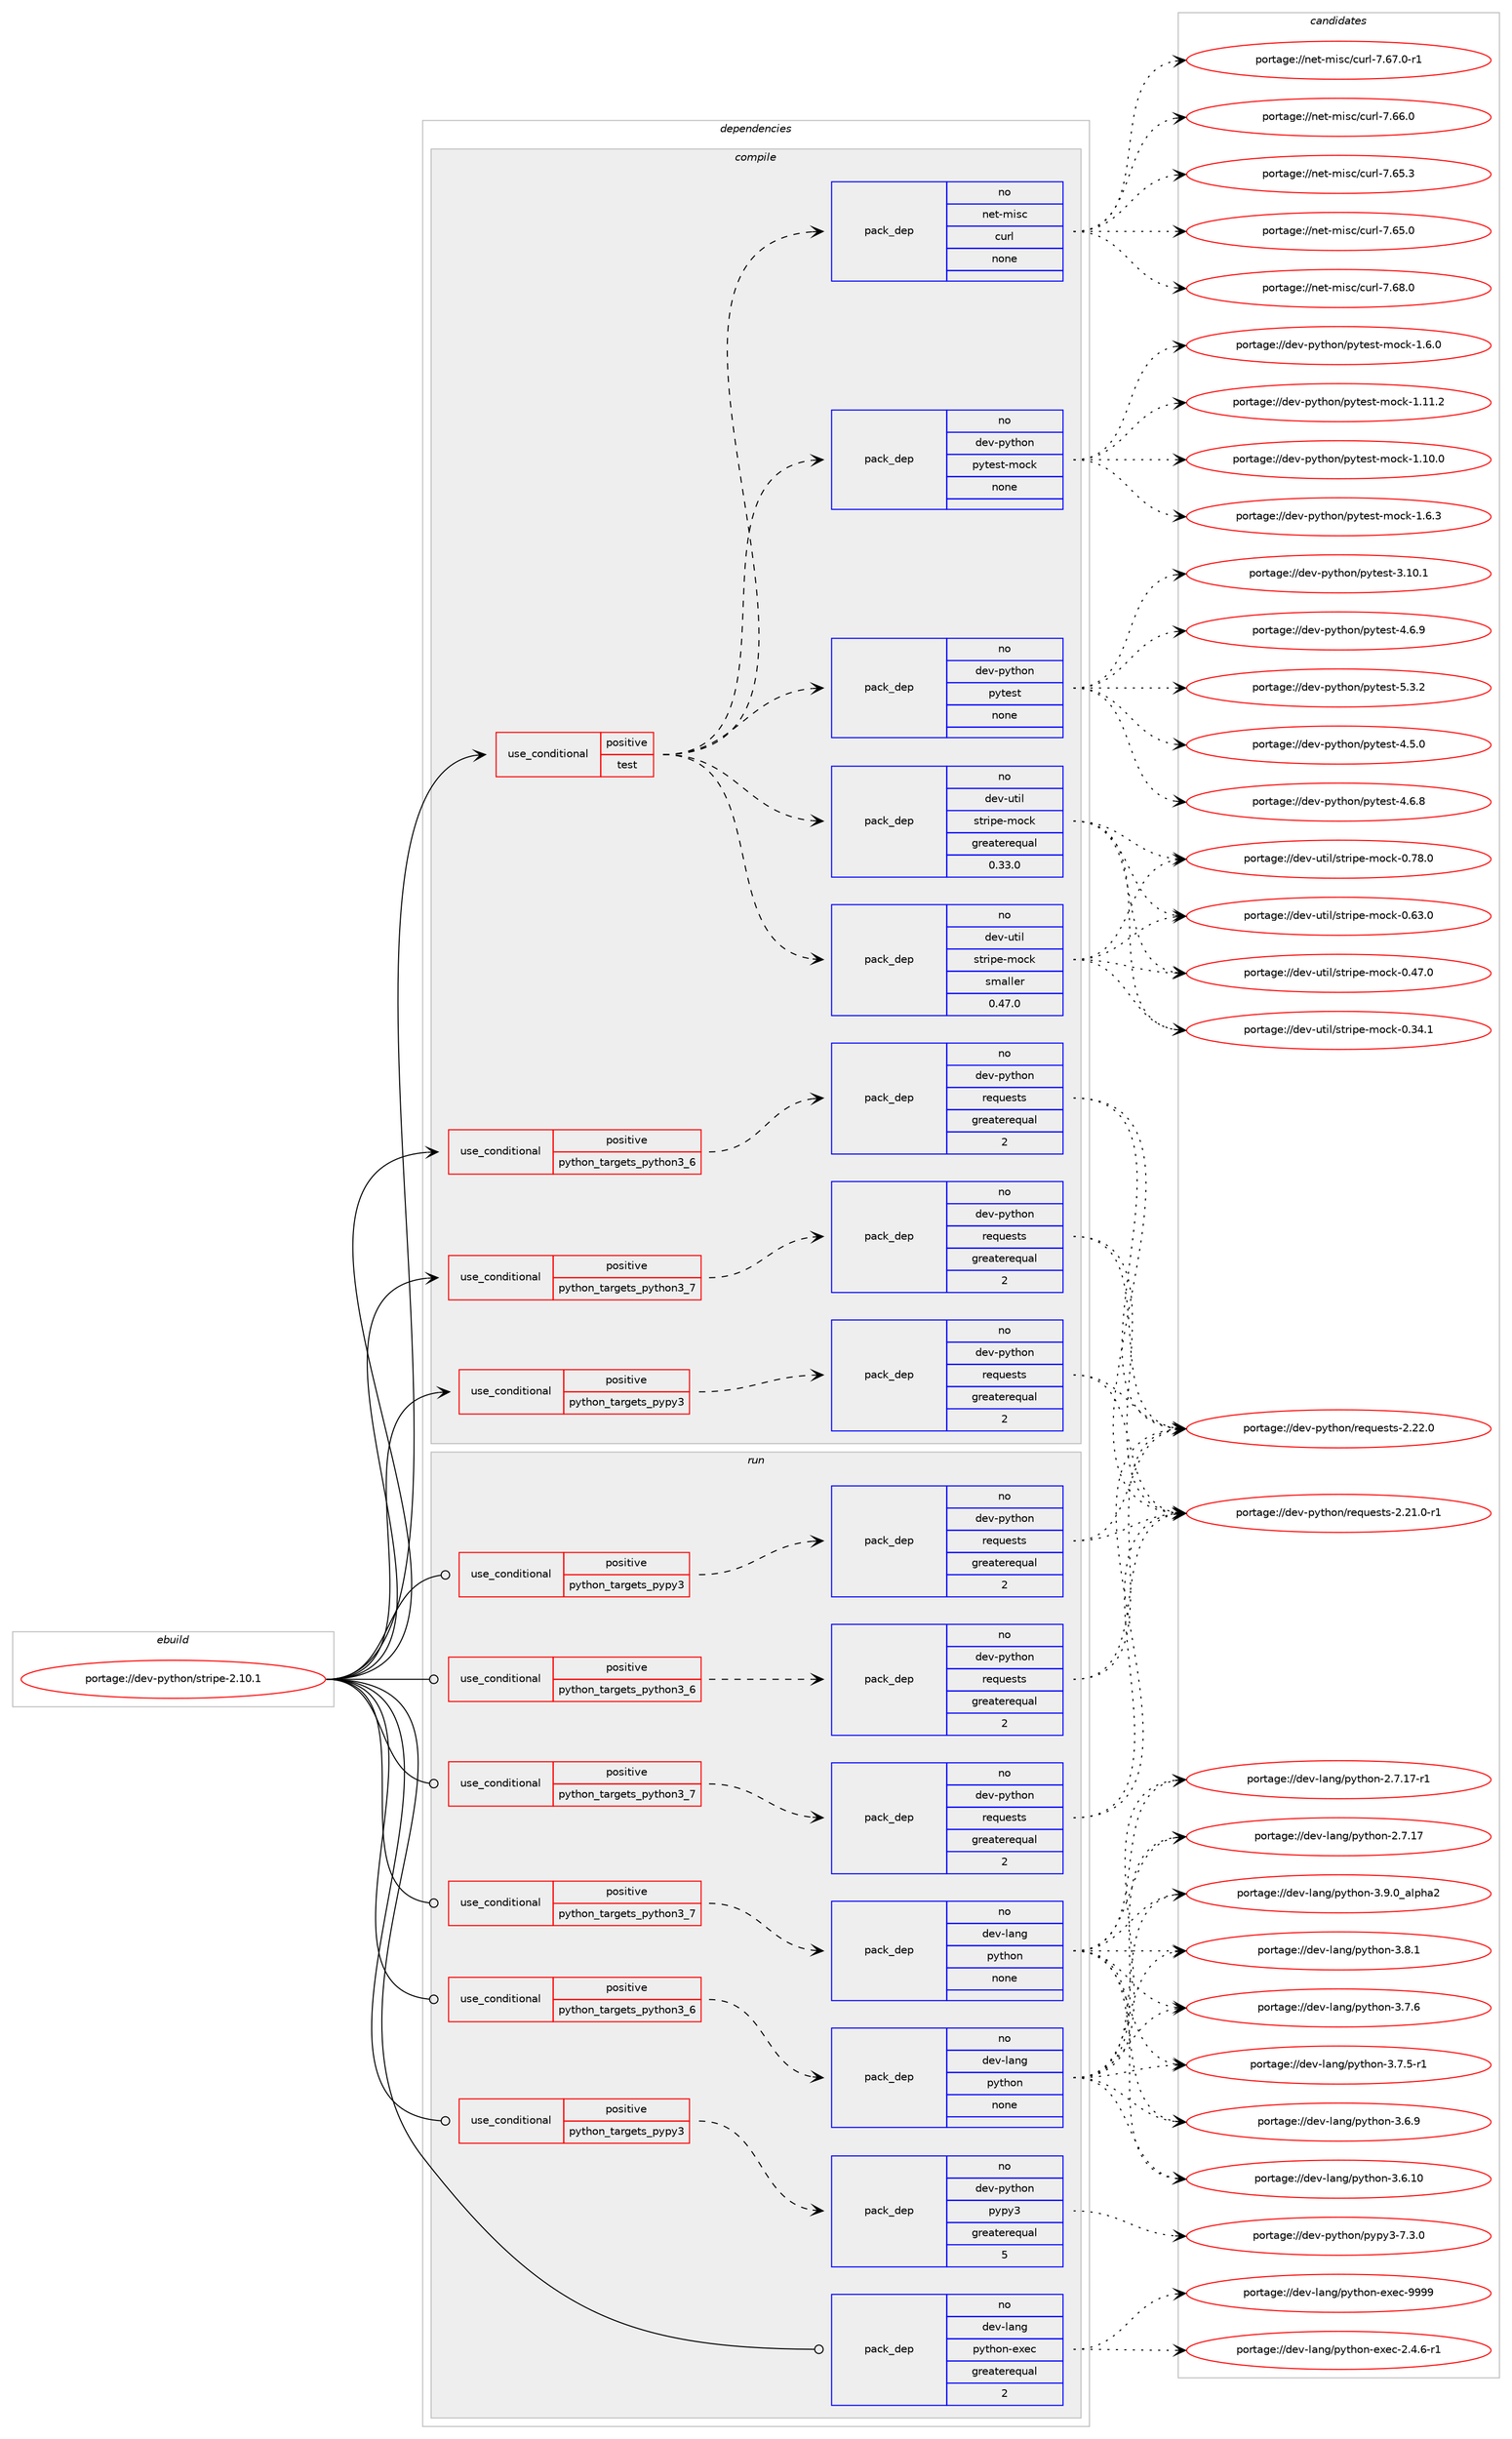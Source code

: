 digraph prolog {

# *************
# Graph options
# *************

newrank=true;
concentrate=true;
compound=true;
graph [rankdir=LR,fontname=Helvetica,fontsize=10,ranksep=1.5];#, ranksep=2.5, nodesep=0.2];
edge  [arrowhead=vee];
node  [fontname=Helvetica,fontsize=10];

# **********
# The ebuild
# **********

subgraph cluster_leftcol {
color=gray;
label=<<i>ebuild</i>>;
id [label="portage://dev-python/stripe-2.10.1", color=red, width=4, href="../dev-python/stripe-2.10.1.svg"];
}

# ****************
# The dependencies
# ****************

subgraph cluster_midcol {
color=gray;
label=<<i>dependencies</i>>;
subgraph cluster_compile {
fillcolor="#eeeeee";
style=filled;
label=<<i>compile</i>>;
subgraph cond105287 {
dependency423424 [label=<<TABLE BORDER="0" CELLBORDER="1" CELLSPACING="0" CELLPADDING="4"><TR><TD ROWSPAN="3" CELLPADDING="10">use_conditional</TD></TR><TR><TD>positive</TD></TR><TR><TD>python_targets_pypy3</TD></TR></TABLE>>, shape=none, color=red];
subgraph pack313239 {
dependency423425 [label=<<TABLE BORDER="0" CELLBORDER="1" CELLSPACING="0" CELLPADDING="4" WIDTH="220"><TR><TD ROWSPAN="6" CELLPADDING="30">pack_dep</TD></TR><TR><TD WIDTH="110">no</TD></TR><TR><TD>dev-python</TD></TR><TR><TD>requests</TD></TR><TR><TD>greaterequal</TD></TR><TR><TD>2</TD></TR></TABLE>>, shape=none, color=blue];
}
dependency423424:e -> dependency423425:w [weight=20,style="dashed",arrowhead="vee"];
}
id:e -> dependency423424:w [weight=20,style="solid",arrowhead="vee"];
subgraph cond105288 {
dependency423426 [label=<<TABLE BORDER="0" CELLBORDER="1" CELLSPACING="0" CELLPADDING="4"><TR><TD ROWSPAN="3" CELLPADDING="10">use_conditional</TD></TR><TR><TD>positive</TD></TR><TR><TD>python_targets_python3_6</TD></TR></TABLE>>, shape=none, color=red];
subgraph pack313240 {
dependency423427 [label=<<TABLE BORDER="0" CELLBORDER="1" CELLSPACING="0" CELLPADDING="4" WIDTH="220"><TR><TD ROWSPAN="6" CELLPADDING="30">pack_dep</TD></TR><TR><TD WIDTH="110">no</TD></TR><TR><TD>dev-python</TD></TR><TR><TD>requests</TD></TR><TR><TD>greaterequal</TD></TR><TR><TD>2</TD></TR></TABLE>>, shape=none, color=blue];
}
dependency423426:e -> dependency423427:w [weight=20,style="dashed",arrowhead="vee"];
}
id:e -> dependency423426:w [weight=20,style="solid",arrowhead="vee"];
subgraph cond105289 {
dependency423428 [label=<<TABLE BORDER="0" CELLBORDER="1" CELLSPACING="0" CELLPADDING="4"><TR><TD ROWSPAN="3" CELLPADDING="10">use_conditional</TD></TR><TR><TD>positive</TD></TR><TR><TD>python_targets_python3_7</TD></TR></TABLE>>, shape=none, color=red];
subgraph pack313241 {
dependency423429 [label=<<TABLE BORDER="0" CELLBORDER="1" CELLSPACING="0" CELLPADDING="4" WIDTH="220"><TR><TD ROWSPAN="6" CELLPADDING="30">pack_dep</TD></TR><TR><TD WIDTH="110">no</TD></TR><TR><TD>dev-python</TD></TR><TR><TD>requests</TD></TR><TR><TD>greaterequal</TD></TR><TR><TD>2</TD></TR></TABLE>>, shape=none, color=blue];
}
dependency423428:e -> dependency423429:w [weight=20,style="dashed",arrowhead="vee"];
}
id:e -> dependency423428:w [weight=20,style="solid",arrowhead="vee"];
subgraph cond105290 {
dependency423430 [label=<<TABLE BORDER="0" CELLBORDER="1" CELLSPACING="0" CELLPADDING="4"><TR><TD ROWSPAN="3" CELLPADDING="10">use_conditional</TD></TR><TR><TD>positive</TD></TR><TR><TD>test</TD></TR></TABLE>>, shape=none, color=red];
subgraph pack313242 {
dependency423431 [label=<<TABLE BORDER="0" CELLBORDER="1" CELLSPACING="0" CELLPADDING="4" WIDTH="220"><TR><TD ROWSPAN="6" CELLPADDING="30">pack_dep</TD></TR><TR><TD WIDTH="110">no</TD></TR><TR><TD>dev-util</TD></TR><TR><TD>stripe-mock</TD></TR><TR><TD>greaterequal</TD></TR><TR><TD>0.33.0</TD></TR></TABLE>>, shape=none, color=blue];
}
dependency423430:e -> dependency423431:w [weight=20,style="dashed",arrowhead="vee"];
subgraph pack313243 {
dependency423432 [label=<<TABLE BORDER="0" CELLBORDER="1" CELLSPACING="0" CELLPADDING="4" WIDTH="220"><TR><TD ROWSPAN="6" CELLPADDING="30">pack_dep</TD></TR><TR><TD WIDTH="110">no</TD></TR><TR><TD>dev-util</TD></TR><TR><TD>stripe-mock</TD></TR><TR><TD>smaller</TD></TR><TR><TD>0.47.0</TD></TR></TABLE>>, shape=none, color=blue];
}
dependency423430:e -> dependency423432:w [weight=20,style="dashed",arrowhead="vee"];
subgraph pack313244 {
dependency423433 [label=<<TABLE BORDER="0" CELLBORDER="1" CELLSPACING="0" CELLPADDING="4" WIDTH="220"><TR><TD ROWSPAN="6" CELLPADDING="30">pack_dep</TD></TR><TR><TD WIDTH="110">no</TD></TR><TR><TD>dev-python</TD></TR><TR><TD>pytest</TD></TR><TR><TD>none</TD></TR><TR><TD></TD></TR></TABLE>>, shape=none, color=blue];
}
dependency423430:e -> dependency423433:w [weight=20,style="dashed",arrowhead="vee"];
subgraph pack313245 {
dependency423434 [label=<<TABLE BORDER="0" CELLBORDER="1" CELLSPACING="0" CELLPADDING="4" WIDTH="220"><TR><TD ROWSPAN="6" CELLPADDING="30">pack_dep</TD></TR><TR><TD WIDTH="110">no</TD></TR><TR><TD>dev-python</TD></TR><TR><TD>pytest-mock</TD></TR><TR><TD>none</TD></TR><TR><TD></TD></TR></TABLE>>, shape=none, color=blue];
}
dependency423430:e -> dependency423434:w [weight=20,style="dashed",arrowhead="vee"];
subgraph pack313246 {
dependency423435 [label=<<TABLE BORDER="0" CELLBORDER="1" CELLSPACING="0" CELLPADDING="4" WIDTH="220"><TR><TD ROWSPAN="6" CELLPADDING="30">pack_dep</TD></TR><TR><TD WIDTH="110">no</TD></TR><TR><TD>net-misc</TD></TR><TR><TD>curl</TD></TR><TR><TD>none</TD></TR><TR><TD></TD></TR></TABLE>>, shape=none, color=blue];
}
dependency423430:e -> dependency423435:w [weight=20,style="dashed",arrowhead="vee"];
}
id:e -> dependency423430:w [weight=20,style="solid",arrowhead="vee"];
}
subgraph cluster_compileandrun {
fillcolor="#eeeeee";
style=filled;
label=<<i>compile and run</i>>;
}
subgraph cluster_run {
fillcolor="#eeeeee";
style=filled;
label=<<i>run</i>>;
subgraph cond105291 {
dependency423436 [label=<<TABLE BORDER="0" CELLBORDER="1" CELLSPACING="0" CELLPADDING="4"><TR><TD ROWSPAN="3" CELLPADDING="10">use_conditional</TD></TR><TR><TD>positive</TD></TR><TR><TD>python_targets_pypy3</TD></TR></TABLE>>, shape=none, color=red];
subgraph pack313247 {
dependency423437 [label=<<TABLE BORDER="0" CELLBORDER="1" CELLSPACING="0" CELLPADDING="4" WIDTH="220"><TR><TD ROWSPAN="6" CELLPADDING="30">pack_dep</TD></TR><TR><TD WIDTH="110">no</TD></TR><TR><TD>dev-python</TD></TR><TR><TD>pypy3</TD></TR><TR><TD>greaterequal</TD></TR><TR><TD>5</TD></TR></TABLE>>, shape=none, color=blue];
}
dependency423436:e -> dependency423437:w [weight=20,style="dashed",arrowhead="vee"];
}
id:e -> dependency423436:w [weight=20,style="solid",arrowhead="odot"];
subgraph cond105292 {
dependency423438 [label=<<TABLE BORDER="0" CELLBORDER="1" CELLSPACING="0" CELLPADDING="4"><TR><TD ROWSPAN="3" CELLPADDING="10">use_conditional</TD></TR><TR><TD>positive</TD></TR><TR><TD>python_targets_pypy3</TD></TR></TABLE>>, shape=none, color=red];
subgraph pack313248 {
dependency423439 [label=<<TABLE BORDER="0" CELLBORDER="1" CELLSPACING="0" CELLPADDING="4" WIDTH="220"><TR><TD ROWSPAN="6" CELLPADDING="30">pack_dep</TD></TR><TR><TD WIDTH="110">no</TD></TR><TR><TD>dev-python</TD></TR><TR><TD>requests</TD></TR><TR><TD>greaterequal</TD></TR><TR><TD>2</TD></TR></TABLE>>, shape=none, color=blue];
}
dependency423438:e -> dependency423439:w [weight=20,style="dashed",arrowhead="vee"];
}
id:e -> dependency423438:w [weight=20,style="solid",arrowhead="odot"];
subgraph cond105293 {
dependency423440 [label=<<TABLE BORDER="0" CELLBORDER="1" CELLSPACING="0" CELLPADDING="4"><TR><TD ROWSPAN="3" CELLPADDING="10">use_conditional</TD></TR><TR><TD>positive</TD></TR><TR><TD>python_targets_python3_6</TD></TR></TABLE>>, shape=none, color=red];
subgraph pack313249 {
dependency423441 [label=<<TABLE BORDER="0" CELLBORDER="1" CELLSPACING="0" CELLPADDING="4" WIDTH="220"><TR><TD ROWSPAN="6" CELLPADDING="30">pack_dep</TD></TR><TR><TD WIDTH="110">no</TD></TR><TR><TD>dev-lang</TD></TR><TR><TD>python</TD></TR><TR><TD>none</TD></TR><TR><TD></TD></TR></TABLE>>, shape=none, color=blue];
}
dependency423440:e -> dependency423441:w [weight=20,style="dashed",arrowhead="vee"];
}
id:e -> dependency423440:w [weight=20,style="solid",arrowhead="odot"];
subgraph cond105294 {
dependency423442 [label=<<TABLE BORDER="0" CELLBORDER="1" CELLSPACING="0" CELLPADDING="4"><TR><TD ROWSPAN="3" CELLPADDING="10">use_conditional</TD></TR><TR><TD>positive</TD></TR><TR><TD>python_targets_python3_6</TD></TR></TABLE>>, shape=none, color=red];
subgraph pack313250 {
dependency423443 [label=<<TABLE BORDER="0" CELLBORDER="1" CELLSPACING="0" CELLPADDING="4" WIDTH="220"><TR><TD ROWSPAN="6" CELLPADDING="30">pack_dep</TD></TR><TR><TD WIDTH="110">no</TD></TR><TR><TD>dev-python</TD></TR><TR><TD>requests</TD></TR><TR><TD>greaterequal</TD></TR><TR><TD>2</TD></TR></TABLE>>, shape=none, color=blue];
}
dependency423442:e -> dependency423443:w [weight=20,style="dashed",arrowhead="vee"];
}
id:e -> dependency423442:w [weight=20,style="solid",arrowhead="odot"];
subgraph cond105295 {
dependency423444 [label=<<TABLE BORDER="0" CELLBORDER="1" CELLSPACING="0" CELLPADDING="4"><TR><TD ROWSPAN="3" CELLPADDING="10">use_conditional</TD></TR><TR><TD>positive</TD></TR><TR><TD>python_targets_python3_7</TD></TR></TABLE>>, shape=none, color=red];
subgraph pack313251 {
dependency423445 [label=<<TABLE BORDER="0" CELLBORDER="1" CELLSPACING="0" CELLPADDING="4" WIDTH="220"><TR><TD ROWSPAN="6" CELLPADDING="30">pack_dep</TD></TR><TR><TD WIDTH="110">no</TD></TR><TR><TD>dev-lang</TD></TR><TR><TD>python</TD></TR><TR><TD>none</TD></TR><TR><TD></TD></TR></TABLE>>, shape=none, color=blue];
}
dependency423444:e -> dependency423445:w [weight=20,style="dashed",arrowhead="vee"];
}
id:e -> dependency423444:w [weight=20,style="solid",arrowhead="odot"];
subgraph cond105296 {
dependency423446 [label=<<TABLE BORDER="0" CELLBORDER="1" CELLSPACING="0" CELLPADDING="4"><TR><TD ROWSPAN="3" CELLPADDING="10">use_conditional</TD></TR><TR><TD>positive</TD></TR><TR><TD>python_targets_python3_7</TD></TR></TABLE>>, shape=none, color=red];
subgraph pack313252 {
dependency423447 [label=<<TABLE BORDER="0" CELLBORDER="1" CELLSPACING="0" CELLPADDING="4" WIDTH="220"><TR><TD ROWSPAN="6" CELLPADDING="30">pack_dep</TD></TR><TR><TD WIDTH="110">no</TD></TR><TR><TD>dev-python</TD></TR><TR><TD>requests</TD></TR><TR><TD>greaterequal</TD></TR><TR><TD>2</TD></TR></TABLE>>, shape=none, color=blue];
}
dependency423446:e -> dependency423447:w [weight=20,style="dashed",arrowhead="vee"];
}
id:e -> dependency423446:w [weight=20,style="solid",arrowhead="odot"];
subgraph pack313253 {
dependency423448 [label=<<TABLE BORDER="0" CELLBORDER="1" CELLSPACING="0" CELLPADDING="4" WIDTH="220"><TR><TD ROWSPAN="6" CELLPADDING="30">pack_dep</TD></TR><TR><TD WIDTH="110">no</TD></TR><TR><TD>dev-lang</TD></TR><TR><TD>python-exec</TD></TR><TR><TD>greaterequal</TD></TR><TR><TD>2</TD></TR></TABLE>>, shape=none, color=blue];
}
id:e -> dependency423448:w [weight=20,style="solid",arrowhead="odot"];
}
}

# **************
# The candidates
# **************

subgraph cluster_choices {
rank=same;
color=gray;
label=<<i>candidates</i>>;

subgraph choice313239 {
color=black;
nodesep=1;
choice100101118451121211161041111104711410111311710111511611545504650504648 [label="portage://dev-python/requests-2.22.0", color=red, width=4,href="../dev-python/requests-2.22.0.svg"];
choice1001011184511212111610411111047114101113117101115116115455046504946484511449 [label="portage://dev-python/requests-2.21.0-r1", color=red, width=4,href="../dev-python/requests-2.21.0-r1.svg"];
dependency423425:e -> choice100101118451121211161041111104711410111311710111511611545504650504648:w [style=dotted,weight="100"];
dependency423425:e -> choice1001011184511212111610411111047114101113117101115116115455046504946484511449:w [style=dotted,weight="100"];
}
subgraph choice313240 {
color=black;
nodesep=1;
choice100101118451121211161041111104711410111311710111511611545504650504648 [label="portage://dev-python/requests-2.22.0", color=red, width=4,href="../dev-python/requests-2.22.0.svg"];
choice1001011184511212111610411111047114101113117101115116115455046504946484511449 [label="portage://dev-python/requests-2.21.0-r1", color=red, width=4,href="../dev-python/requests-2.21.0-r1.svg"];
dependency423427:e -> choice100101118451121211161041111104711410111311710111511611545504650504648:w [style=dotted,weight="100"];
dependency423427:e -> choice1001011184511212111610411111047114101113117101115116115455046504946484511449:w [style=dotted,weight="100"];
}
subgraph choice313241 {
color=black;
nodesep=1;
choice100101118451121211161041111104711410111311710111511611545504650504648 [label="portage://dev-python/requests-2.22.0", color=red, width=4,href="../dev-python/requests-2.22.0.svg"];
choice1001011184511212111610411111047114101113117101115116115455046504946484511449 [label="portage://dev-python/requests-2.21.0-r1", color=red, width=4,href="../dev-python/requests-2.21.0-r1.svg"];
dependency423429:e -> choice100101118451121211161041111104711410111311710111511611545504650504648:w [style=dotted,weight="100"];
dependency423429:e -> choice1001011184511212111610411111047114101113117101115116115455046504946484511449:w [style=dotted,weight="100"];
}
subgraph choice313242 {
color=black;
nodesep=1;
choice1001011184511711610510847115116114105112101451091119910745484655564648 [label="portage://dev-util/stripe-mock-0.78.0", color=red, width=4,href="../dev-util/stripe-mock-0.78.0.svg"];
choice1001011184511711610510847115116114105112101451091119910745484654514648 [label="portage://dev-util/stripe-mock-0.63.0", color=red, width=4,href="../dev-util/stripe-mock-0.63.0.svg"];
choice1001011184511711610510847115116114105112101451091119910745484652554648 [label="portage://dev-util/stripe-mock-0.47.0", color=red, width=4,href="../dev-util/stripe-mock-0.47.0.svg"];
choice1001011184511711610510847115116114105112101451091119910745484651524649 [label="portage://dev-util/stripe-mock-0.34.1", color=red, width=4,href="../dev-util/stripe-mock-0.34.1.svg"];
dependency423431:e -> choice1001011184511711610510847115116114105112101451091119910745484655564648:w [style=dotted,weight="100"];
dependency423431:e -> choice1001011184511711610510847115116114105112101451091119910745484654514648:w [style=dotted,weight="100"];
dependency423431:e -> choice1001011184511711610510847115116114105112101451091119910745484652554648:w [style=dotted,weight="100"];
dependency423431:e -> choice1001011184511711610510847115116114105112101451091119910745484651524649:w [style=dotted,weight="100"];
}
subgraph choice313243 {
color=black;
nodesep=1;
choice1001011184511711610510847115116114105112101451091119910745484655564648 [label="portage://dev-util/stripe-mock-0.78.0", color=red, width=4,href="../dev-util/stripe-mock-0.78.0.svg"];
choice1001011184511711610510847115116114105112101451091119910745484654514648 [label="portage://dev-util/stripe-mock-0.63.0", color=red, width=4,href="../dev-util/stripe-mock-0.63.0.svg"];
choice1001011184511711610510847115116114105112101451091119910745484652554648 [label="portage://dev-util/stripe-mock-0.47.0", color=red, width=4,href="../dev-util/stripe-mock-0.47.0.svg"];
choice1001011184511711610510847115116114105112101451091119910745484651524649 [label="portage://dev-util/stripe-mock-0.34.1", color=red, width=4,href="../dev-util/stripe-mock-0.34.1.svg"];
dependency423432:e -> choice1001011184511711610510847115116114105112101451091119910745484655564648:w [style=dotted,weight="100"];
dependency423432:e -> choice1001011184511711610510847115116114105112101451091119910745484654514648:w [style=dotted,weight="100"];
dependency423432:e -> choice1001011184511711610510847115116114105112101451091119910745484652554648:w [style=dotted,weight="100"];
dependency423432:e -> choice1001011184511711610510847115116114105112101451091119910745484651524649:w [style=dotted,weight="100"];
}
subgraph choice313244 {
color=black;
nodesep=1;
choice1001011184511212111610411111047112121116101115116455346514650 [label="portage://dev-python/pytest-5.3.2", color=red, width=4,href="../dev-python/pytest-5.3.2.svg"];
choice1001011184511212111610411111047112121116101115116455246544657 [label="portage://dev-python/pytest-4.6.9", color=red, width=4,href="../dev-python/pytest-4.6.9.svg"];
choice1001011184511212111610411111047112121116101115116455246544656 [label="portage://dev-python/pytest-4.6.8", color=red, width=4,href="../dev-python/pytest-4.6.8.svg"];
choice1001011184511212111610411111047112121116101115116455246534648 [label="portage://dev-python/pytest-4.5.0", color=red, width=4,href="../dev-python/pytest-4.5.0.svg"];
choice100101118451121211161041111104711212111610111511645514649484649 [label="portage://dev-python/pytest-3.10.1", color=red, width=4,href="../dev-python/pytest-3.10.1.svg"];
dependency423433:e -> choice1001011184511212111610411111047112121116101115116455346514650:w [style=dotted,weight="100"];
dependency423433:e -> choice1001011184511212111610411111047112121116101115116455246544657:w [style=dotted,weight="100"];
dependency423433:e -> choice1001011184511212111610411111047112121116101115116455246544656:w [style=dotted,weight="100"];
dependency423433:e -> choice1001011184511212111610411111047112121116101115116455246534648:w [style=dotted,weight="100"];
dependency423433:e -> choice100101118451121211161041111104711212111610111511645514649484649:w [style=dotted,weight="100"];
}
subgraph choice313245 {
color=black;
nodesep=1;
choice10010111845112121116104111110471121211161011151164510911199107454946544651 [label="portage://dev-python/pytest-mock-1.6.3", color=red, width=4,href="../dev-python/pytest-mock-1.6.3.svg"];
choice10010111845112121116104111110471121211161011151164510911199107454946544648 [label="portage://dev-python/pytest-mock-1.6.0", color=red, width=4,href="../dev-python/pytest-mock-1.6.0.svg"];
choice1001011184511212111610411111047112121116101115116451091119910745494649494650 [label="portage://dev-python/pytest-mock-1.11.2", color=red, width=4,href="../dev-python/pytest-mock-1.11.2.svg"];
choice1001011184511212111610411111047112121116101115116451091119910745494649484648 [label="portage://dev-python/pytest-mock-1.10.0", color=red, width=4,href="../dev-python/pytest-mock-1.10.0.svg"];
dependency423434:e -> choice10010111845112121116104111110471121211161011151164510911199107454946544651:w [style=dotted,weight="100"];
dependency423434:e -> choice10010111845112121116104111110471121211161011151164510911199107454946544648:w [style=dotted,weight="100"];
dependency423434:e -> choice1001011184511212111610411111047112121116101115116451091119910745494649494650:w [style=dotted,weight="100"];
dependency423434:e -> choice1001011184511212111610411111047112121116101115116451091119910745494649484648:w [style=dotted,weight="100"];
}
subgraph choice313246 {
color=black;
nodesep=1;
choice1101011164510910511599479911711410845554654564648 [label="portage://net-misc/curl-7.68.0", color=red, width=4,href="../net-misc/curl-7.68.0.svg"];
choice11010111645109105115994799117114108455546545546484511449 [label="portage://net-misc/curl-7.67.0-r1", color=red, width=4,href="../net-misc/curl-7.67.0-r1.svg"];
choice1101011164510910511599479911711410845554654544648 [label="portage://net-misc/curl-7.66.0", color=red, width=4,href="../net-misc/curl-7.66.0.svg"];
choice1101011164510910511599479911711410845554654534651 [label="portage://net-misc/curl-7.65.3", color=red, width=4,href="../net-misc/curl-7.65.3.svg"];
choice1101011164510910511599479911711410845554654534648 [label="portage://net-misc/curl-7.65.0", color=red, width=4,href="../net-misc/curl-7.65.0.svg"];
dependency423435:e -> choice1101011164510910511599479911711410845554654564648:w [style=dotted,weight="100"];
dependency423435:e -> choice11010111645109105115994799117114108455546545546484511449:w [style=dotted,weight="100"];
dependency423435:e -> choice1101011164510910511599479911711410845554654544648:w [style=dotted,weight="100"];
dependency423435:e -> choice1101011164510910511599479911711410845554654534651:w [style=dotted,weight="100"];
dependency423435:e -> choice1101011164510910511599479911711410845554654534648:w [style=dotted,weight="100"];
}
subgraph choice313247 {
color=black;
nodesep=1;
choice100101118451121211161041111104711212111212151455546514648 [label="portage://dev-python/pypy3-7.3.0", color=red, width=4,href="../dev-python/pypy3-7.3.0.svg"];
dependency423437:e -> choice100101118451121211161041111104711212111212151455546514648:w [style=dotted,weight="100"];
}
subgraph choice313248 {
color=black;
nodesep=1;
choice100101118451121211161041111104711410111311710111511611545504650504648 [label="portage://dev-python/requests-2.22.0", color=red, width=4,href="../dev-python/requests-2.22.0.svg"];
choice1001011184511212111610411111047114101113117101115116115455046504946484511449 [label="portage://dev-python/requests-2.21.0-r1", color=red, width=4,href="../dev-python/requests-2.21.0-r1.svg"];
dependency423439:e -> choice100101118451121211161041111104711410111311710111511611545504650504648:w [style=dotted,weight="100"];
dependency423439:e -> choice1001011184511212111610411111047114101113117101115116115455046504946484511449:w [style=dotted,weight="100"];
}
subgraph choice313249 {
color=black;
nodesep=1;
choice10010111845108971101034711212111610411111045514657464895971081121049750 [label="portage://dev-lang/python-3.9.0_alpha2", color=red, width=4,href="../dev-lang/python-3.9.0_alpha2.svg"];
choice100101118451089711010347112121116104111110455146564649 [label="portage://dev-lang/python-3.8.1", color=red, width=4,href="../dev-lang/python-3.8.1.svg"];
choice100101118451089711010347112121116104111110455146554654 [label="portage://dev-lang/python-3.7.6", color=red, width=4,href="../dev-lang/python-3.7.6.svg"];
choice1001011184510897110103471121211161041111104551465546534511449 [label="portage://dev-lang/python-3.7.5-r1", color=red, width=4,href="../dev-lang/python-3.7.5-r1.svg"];
choice100101118451089711010347112121116104111110455146544657 [label="portage://dev-lang/python-3.6.9", color=red, width=4,href="../dev-lang/python-3.6.9.svg"];
choice10010111845108971101034711212111610411111045514654464948 [label="portage://dev-lang/python-3.6.10", color=red, width=4,href="../dev-lang/python-3.6.10.svg"];
choice100101118451089711010347112121116104111110455046554649554511449 [label="portage://dev-lang/python-2.7.17-r1", color=red, width=4,href="../dev-lang/python-2.7.17-r1.svg"];
choice10010111845108971101034711212111610411111045504655464955 [label="portage://dev-lang/python-2.7.17", color=red, width=4,href="../dev-lang/python-2.7.17.svg"];
dependency423441:e -> choice10010111845108971101034711212111610411111045514657464895971081121049750:w [style=dotted,weight="100"];
dependency423441:e -> choice100101118451089711010347112121116104111110455146564649:w [style=dotted,weight="100"];
dependency423441:e -> choice100101118451089711010347112121116104111110455146554654:w [style=dotted,weight="100"];
dependency423441:e -> choice1001011184510897110103471121211161041111104551465546534511449:w [style=dotted,weight="100"];
dependency423441:e -> choice100101118451089711010347112121116104111110455146544657:w [style=dotted,weight="100"];
dependency423441:e -> choice10010111845108971101034711212111610411111045514654464948:w [style=dotted,weight="100"];
dependency423441:e -> choice100101118451089711010347112121116104111110455046554649554511449:w [style=dotted,weight="100"];
dependency423441:e -> choice10010111845108971101034711212111610411111045504655464955:w [style=dotted,weight="100"];
}
subgraph choice313250 {
color=black;
nodesep=1;
choice100101118451121211161041111104711410111311710111511611545504650504648 [label="portage://dev-python/requests-2.22.0", color=red, width=4,href="../dev-python/requests-2.22.0.svg"];
choice1001011184511212111610411111047114101113117101115116115455046504946484511449 [label="portage://dev-python/requests-2.21.0-r1", color=red, width=4,href="../dev-python/requests-2.21.0-r1.svg"];
dependency423443:e -> choice100101118451121211161041111104711410111311710111511611545504650504648:w [style=dotted,weight="100"];
dependency423443:e -> choice1001011184511212111610411111047114101113117101115116115455046504946484511449:w [style=dotted,weight="100"];
}
subgraph choice313251 {
color=black;
nodesep=1;
choice10010111845108971101034711212111610411111045514657464895971081121049750 [label="portage://dev-lang/python-3.9.0_alpha2", color=red, width=4,href="../dev-lang/python-3.9.0_alpha2.svg"];
choice100101118451089711010347112121116104111110455146564649 [label="portage://dev-lang/python-3.8.1", color=red, width=4,href="../dev-lang/python-3.8.1.svg"];
choice100101118451089711010347112121116104111110455146554654 [label="portage://dev-lang/python-3.7.6", color=red, width=4,href="../dev-lang/python-3.7.6.svg"];
choice1001011184510897110103471121211161041111104551465546534511449 [label="portage://dev-lang/python-3.7.5-r1", color=red, width=4,href="../dev-lang/python-3.7.5-r1.svg"];
choice100101118451089711010347112121116104111110455146544657 [label="portage://dev-lang/python-3.6.9", color=red, width=4,href="../dev-lang/python-3.6.9.svg"];
choice10010111845108971101034711212111610411111045514654464948 [label="portage://dev-lang/python-3.6.10", color=red, width=4,href="../dev-lang/python-3.6.10.svg"];
choice100101118451089711010347112121116104111110455046554649554511449 [label="portage://dev-lang/python-2.7.17-r1", color=red, width=4,href="../dev-lang/python-2.7.17-r1.svg"];
choice10010111845108971101034711212111610411111045504655464955 [label="portage://dev-lang/python-2.7.17", color=red, width=4,href="../dev-lang/python-2.7.17.svg"];
dependency423445:e -> choice10010111845108971101034711212111610411111045514657464895971081121049750:w [style=dotted,weight="100"];
dependency423445:e -> choice100101118451089711010347112121116104111110455146564649:w [style=dotted,weight="100"];
dependency423445:e -> choice100101118451089711010347112121116104111110455146554654:w [style=dotted,weight="100"];
dependency423445:e -> choice1001011184510897110103471121211161041111104551465546534511449:w [style=dotted,weight="100"];
dependency423445:e -> choice100101118451089711010347112121116104111110455146544657:w [style=dotted,weight="100"];
dependency423445:e -> choice10010111845108971101034711212111610411111045514654464948:w [style=dotted,weight="100"];
dependency423445:e -> choice100101118451089711010347112121116104111110455046554649554511449:w [style=dotted,weight="100"];
dependency423445:e -> choice10010111845108971101034711212111610411111045504655464955:w [style=dotted,weight="100"];
}
subgraph choice313252 {
color=black;
nodesep=1;
choice100101118451121211161041111104711410111311710111511611545504650504648 [label="portage://dev-python/requests-2.22.0", color=red, width=4,href="../dev-python/requests-2.22.0.svg"];
choice1001011184511212111610411111047114101113117101115116115455046504946484511449 [label="portage://dev-python/requests-2.21.0-r1", color=red, width=4,href="../dev-python/requests-2.21.0-r1.svg"];
dependency423447:e -> choice100101118451121211161041111104711410111311710111511611545504650504648:w [style=dotted,weight="100"];
dependency423447:e -> choice1001011184511212111610411111047114101113117101115116115455046504946484511449:w [style=dotted,weight="100"];
}
subgraph choice313253 {
color=black;
nodesep=1;
choice10010111845108971101034711212111610411111045101120101994557575757 [label="portage://dev-lang/python-exec-9999", color=red, width=4,href="../dev-lang/python-exec-9999.svg"];
choice10010111845108971101034711212111610411111045101120101994550465246544511449 [label="portage://dev-lang/python-exec-2.4.6-r1", color=red, width=4,href="../dev-lang/python-exec-2.4.6-r1.svg"];
dependency423448:e -> choice10010111845108971101034711212111610411111045101120101994557575757:w [style=dotted,weight="100"];
dependency423448:e -> choice10010111845108971101034711212111610411111045101120101994550465246544511449:w [style=dotted,weight="100"];
}
}

}

